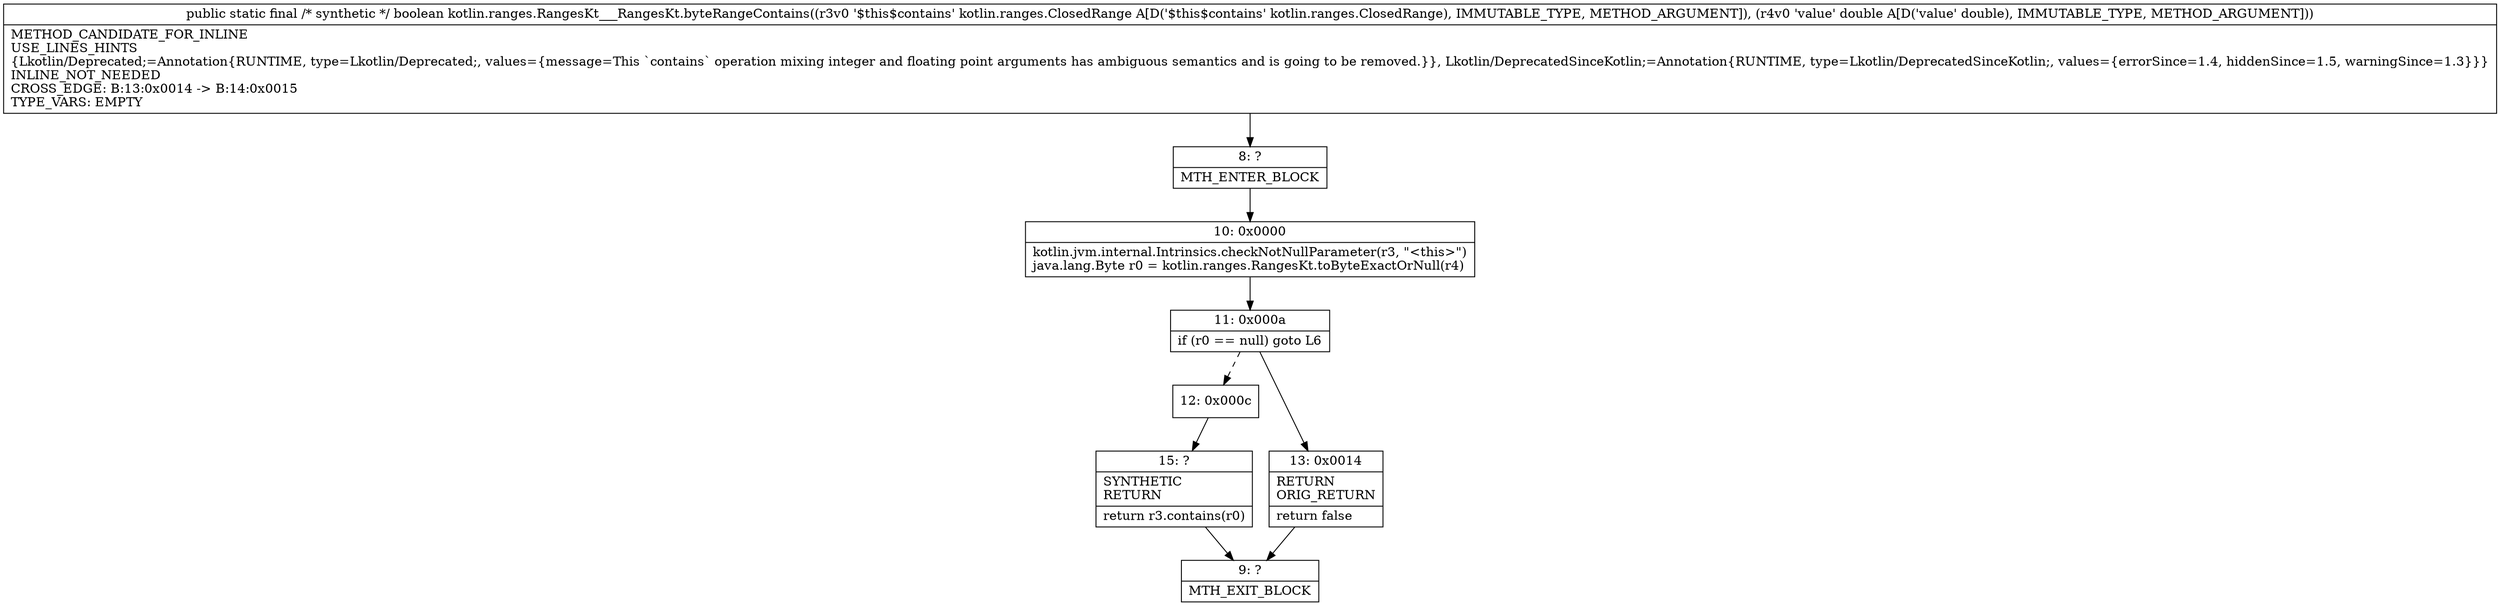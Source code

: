 digraph "CFG forkotlin.ranges.RangesKt___RangesKt.byteRangeContains(Lkotlin\/ranges\/ClosedRange;D)Z" {
Node_8 [shape=record,label="{8\:\ ?|MTH_ENTER_BLOCK\l}"];
Node_10 [shape=record,label="{10\:\ 0x0000|kotlin.jvm.internal.Intrinsics.checkNotNullParameter(r3, \"\<this\>\")\ljava.lang.Byte r0 = kotlin.ranges.RangesKt.toByteExactOrNull(r4)\l}"];
Node_11 [shape=record,label="{11\:\ 0x000a|if (r0 == null) goto L6\l}"];
Node_12 [shape=record,label="{12\:\ 0x000c}"];
Node_15 [shape=record,label="{15\:\ ?|SYNTHETIC\lRETURN\l|return r3.contains(r0)\l}"];
Node_9 [shape=record,label="{9\:\ ?|MTH_EXIT_BLOCK\l}"];
Node_13 [shape=record,label="{13\:\ 0x0014|RETURN\lORIG_RETURN\l|return false\l}"];
MethodNode[shape=record,label="{public static final \/* synthetic *\/ boolean kotlin.ranges.RangesKt___RangesKt.byteRangeContains((r3v0 '$this$contains' kotlin.ranges.ClosedRange A[D('$this$contains' kotlin.ranges.ClosedRange), IMMUTABLE_TYPE, METHOD_ARGUMENT]), (r4v0 'value' double A[D('value' double), IMMUTABLE_TYPE, METHOD_ARGUMENT]))  | METHOD_CANDIDATE_FOR_INLINE\lUSE_LINES_HINTS\l\{Lkotlin\/Deprecated;=Annotation\{RUNTIME, type=Lkotlin\/Deprecated;, values=\{message=This `contains` operation mixing integer and floating point arguments has ambiguous semantics and is going to be removed.\}\}, Lkotlin\/DeprecatedSinceKotlin;=Annotation\{RUNTIME, type=Lkotlin\/DeprecatedSinceKotlin;, values=\{errorSince=1.4, hiddenSince=1.5, warningSince=1.3\}\}\}\lINLINE_NOT_NEEDED\lCROSS_EDGE: B:13:0x0014 \-\> B:14:0x0015\lTYPE_VARS: EMPTY\l}"];
MethodNode -> Node_8;Node_8 -> Node_10;
Node_10 -> Node_11;
Node_11 -> Node_12[style=dashed];
Node_11 -> Node_13;
Node_12 -> Node_15;
Node_15 -> Node_9;
Node_13 -> Node_9;
}

